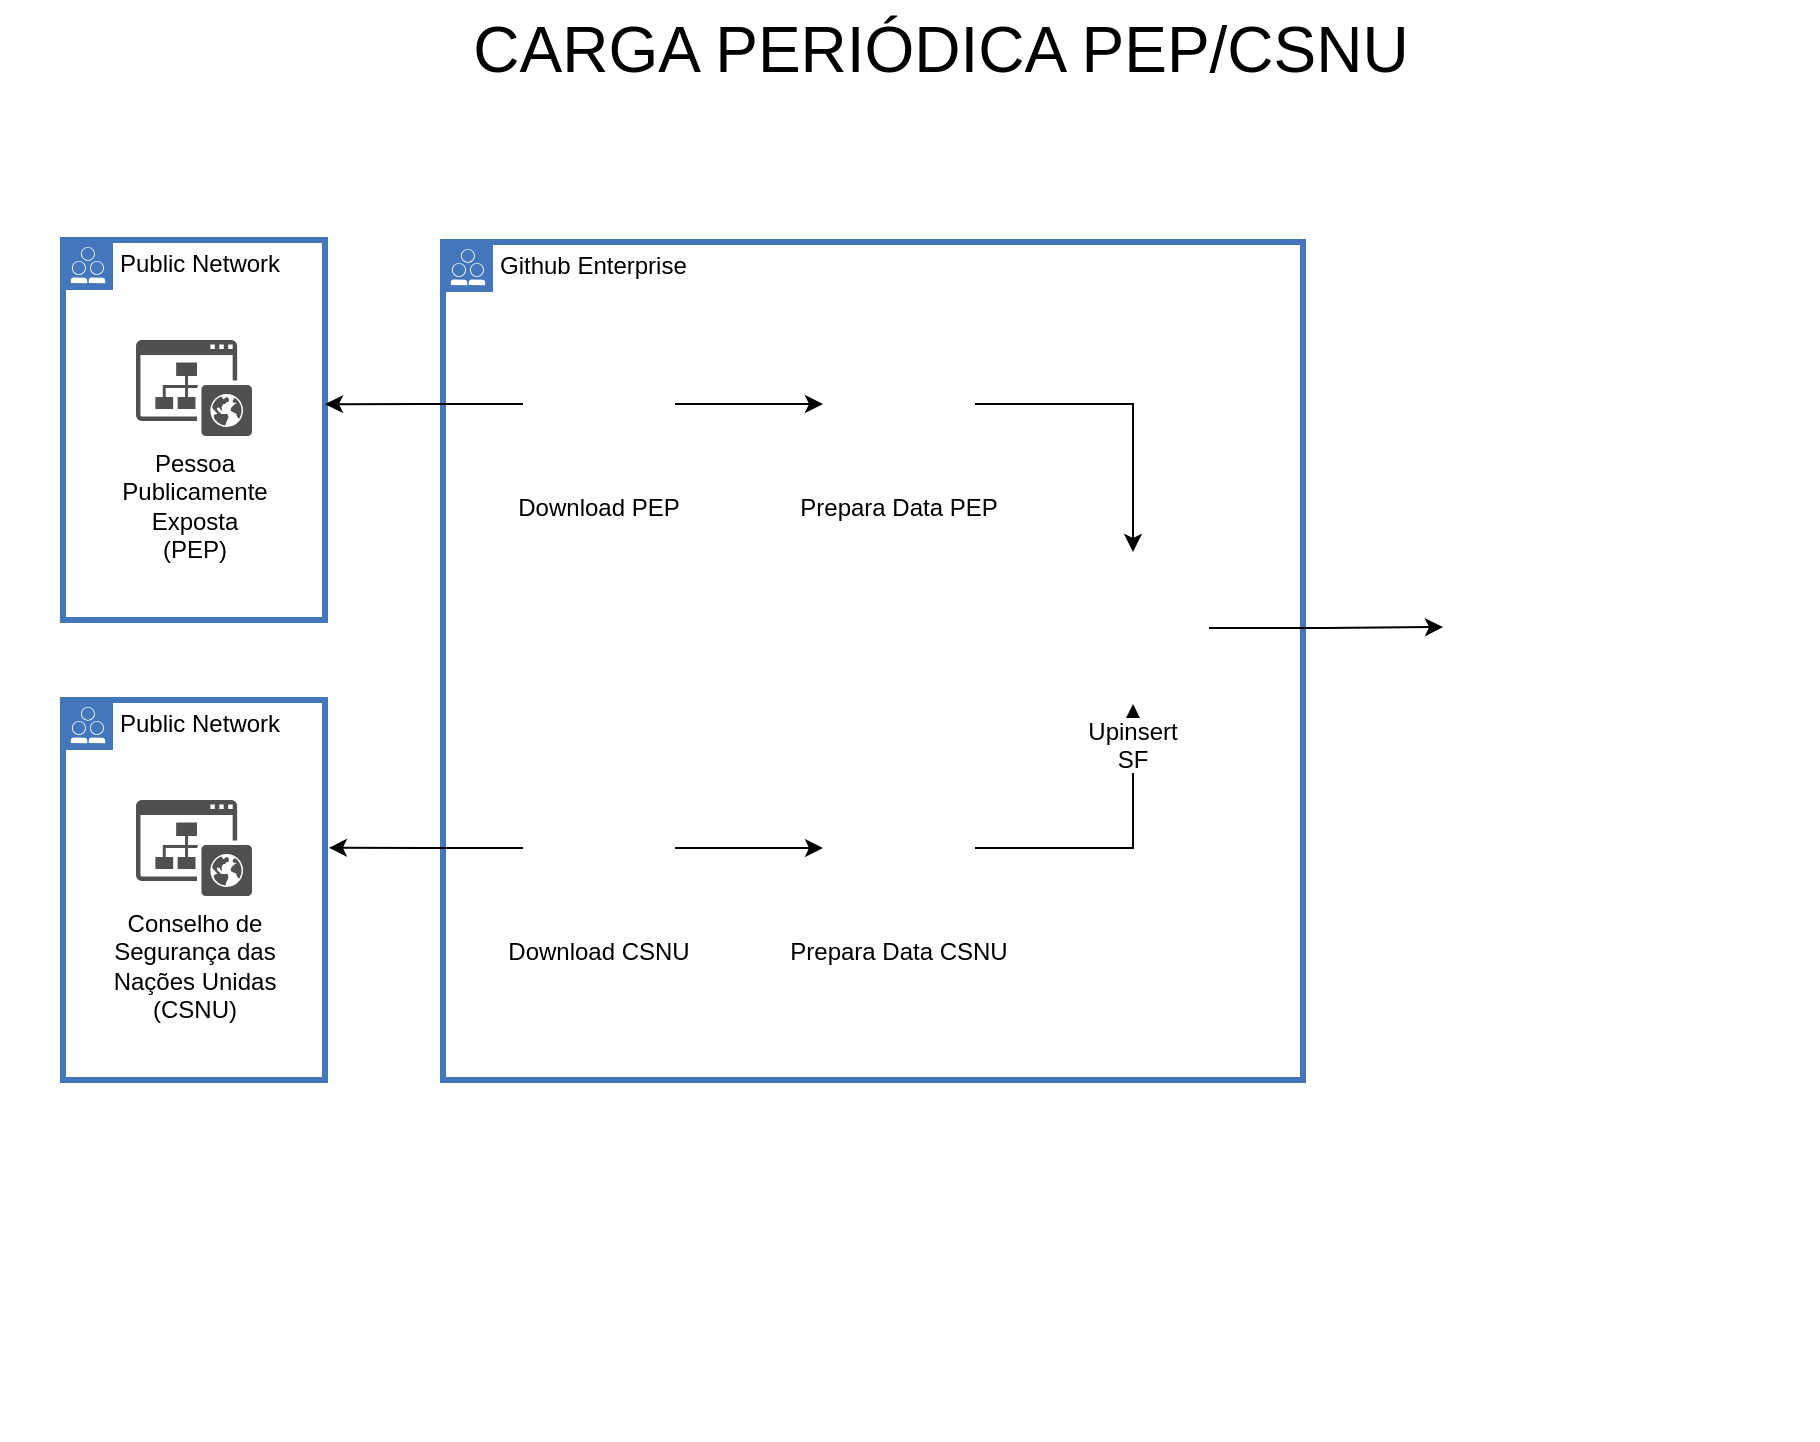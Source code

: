 <mxfile version="24.7.4">
  <diagram name="Página-1" id="-Vgco-XB8DVjGrvwzShZ">
    <mxGraphModel dx="2060" dy="1107" grid="1" gridSize="10" guides="1" tooltips="1" connect="1" arrows="1" fold="1" page="1" pageScale="1" pageWidth="1169" pageHeight="827" math="0" shadow="0">
      <root>
        <mxCell id="0" />
        <mxCell id="1" parent="0" />
        <mxCell id="Ze5r0wGW6DJFezeRPcf4-6" value="" style="shape=image;verticalLabelPosition=bottom;labelBackgroundColor=default;verticalAlign=top;aspect=fixed;imageAspect=0;image=https://www.nodejsera.com/library/assets/img/ga.png;" parent="1" vertex="1">
          <mxGeometry x="135.87" y="690" width="362" height="120" as="geometry" />
        </mxCell>
        <mxCell id="Ze5r0wGW6DJFezeRPcf4-7" value="Public Network" style="shape=mxgraph.ibm.box;prType=public;fontStyle=0;verticalAlign=top;align=left;spacingLeft=32;spacingTop=4;fillColor=none;rounded=0;whiteSpace=wrap;html=1;strokeColor=#4376BB;strokeWidth=3;dashed=0;container=1;spacing=-4;collapsible=0;expand=0;recursiveResize=0;" parent="1" vertex="1">
          <mxGeometry x="166.5" y="210" width="131" height="190" as="geometry" />
        </mxCell>
        <mxCell id="Ze5r0wGW6DJFezeRPcf4-2" value="Pessoa&lt;br&gt;Publicamente&lt;br&gt;Exposta&lt;br&gt;(PEP)" style="sketch=0;pointerEvents=1;shadow=0;dashed=0;html=1;strokeColor=none;fillColor=#505050;labelPosition=center;verticalLabelPosition=bottom;verticalAlign=top;outlineConnect=0;align=center;shape=mxgraph.office.sites.website_public;" parent="Ze5r0wGW6DJFezeRPcf4-7" vertex="1">
          <mxGeometry x="36.5" y="50" width="58" height="48" as="geometry" />
        </mxCell>
        <mxCell id="Ze5r0wGW6DJFezeRPcf4-8" value="Public Network" style="shape=mxgraph.ibm.box;prType=public;fontStyle=0;verticalAlign=top;align=left;spacingLeft=32;spacingTop=4;fillColor=none;rounded=0;whiteSpace=wrap;html=1;strokeColor=#4376BB;strokeWidth=3;dashed=0;container=1;spacing=-4;collapsible=0;expand=0;recursiveResize=0;" parent="1" vertex="1">
          <mxGeometry x="166.5" y="440" width="131" height="190" as="geometry" />
        </mxCell>
        <mxCell id="Ze5r0wGW6DJFezeRPcf4-3" value="Conselho de &lt;br&gt;Segurança das &lt;br&gt;Nações Unidas &lt;br&gt;(CSNU)" style="sketch=0;pointerEvents=1;shadow=0;dashed=0;html=1;strokeColor=none;fillColor=#505050;labelPosition=center;verticalLabelPosition=bottom;verticalAlign=top;outlineConnect=0;align=center;shape=mxgraph.office.sites.website_public;" parent="Ze5r0wGW6DJFezeRPcf4-8" vertex="1">
          <mxGeometry x="36.5" y="50" width="58" height="48" as="geometry" />
        </mxCell>
        <mxCell id="Ze5r0wGW6DJFezeRPcf4-10" value="Github Enterprise" style="shape=mxgraph.ibm.box;prType=public;fontStyle=0;verticalAlign=top;align=left;spacingLeft=32;spacingTop=4;fillColor=none;rounded=0;whiteSpace=wrap;html=1;strokeColor=#4376BB;strokeWidth=3;dashed=0;container=1;spacing=-4;collapsible=0;expand=0;recursiveResize=0;" parent="1" vertex="1">
          <mxGeometry x="356.5" y="211" width="430" height="419" as="geometry" />
        </mxCell>
        <mxCell id="Ze5r0wGW6DJFezeRPcf4-17" style="edgeStyle=orthogonalEdgeStyle;rounded=0;orthogonalLoop=1;jettySize=auto;html=1;" parent="Ze5r0wGW6DJFezeRPcf4-10" source="Ze5r0wGW6DJFezeRPcf4-4" target="Ze5r0wGW6DJFezeRPcf4-15" edge="1">
          <mxGeometry relative="1" as="geometry" />
        </mxCell>
        <mxCell id="Ze5r0wGW6DJFezeRPcf4-4" value="Download PEP" style="shape=image;verticalLabelPosition=bottom;labelBackgroundColor=default;verticalAlign=top;aspect=fixed;imageAspect=0;image=https://cdn.prod.website-files.com/6203daf47137054c031fa0e6/63306942721a28becf0ded7a_github-actions.svg;" parent="Ze5r0wGW6DJFezeRPcf4-10" vertex="1">
          <mxGeometry x="40" y="43" width="76" height="76" as="geometry" />
        </mxCell>
        <mxCell id="Ze5r0wGW6DJFezeRPcf4-18" style="edgeStyle=orthogonalEdgeStyle;rounded=0;orthogonalLoop=1;jettySize=auto;html=1;" parent="Ze5r0wGW6DJFezeRPcf4-10" source="Ze5r0wGW6DJFezeRPcf4-12" target="Ze5r0wGW6DJFezeRPcf4-16" edge="1">
          <mxGeometry relative="1" as="geometry" />
        </mxCell>
        <mxCell id="Ze5r0wGW6DJFezeRPcf4-12" value="Download CSNU" style="shape=image;verticalLabelPosition=bottom;labelBackgroundColor=default;verticalAlign=top;aspect=fixed;imageAspect=0;image=https://cdn.prod.website-files.com/6203daf47137054c031fa0e6/63306942721a28becf0ded7a_github-actions.svg;" parent="Ze5r0wGW6DJFezeRPcf4-10" vertex="1">
          <mxGeometry x="40" y="265" width="76" height="76" as="geometry" />
        </mxCell>
        <mxCell id="Ze5r0wGW6DJFezeRPcf4-20" style="edgeStyle=orthogonalEdgeStyle;rounded=0;orthogonalLoop=1;jettySize=auto;html=1;" parent="Ze5r0wGW6DJFezeRPcf4-10" source="Ze5r0wGW6DJFezeRPcf4-15" target="Ze5r0wGW6DJFezeRPcf4-19" edge="1">
          <mxGeometry relative="1" as="geometry" />
        </mxCell>
        <mxCell id="Ze5r0wGW6DJFezeRPcf4-15" value="Prepara Data PEP" style="shape=image;verticalLabelPosition=bottom;labelBackgroundColor=default;verticalAlign=top;aspect=fixed;imageAspect=0;image=https://cdn.prod.website-files.com/6203daf47137054c031fa0e6/63306942721a28becf0ded7a_github-actions.svg;" parent="Ze5r0wGW6DJFezeRPcf4-10" vertex="1">
          <mxGeometry x="190" y="43" width="76" height="76" as="geometry" />
        </mxCell>
        <mxCell id="Ze5r0wGW6DJFezeRPcf4-21" style="edgeStyle=orthogonalEdgeStyle;rounded=0;orthogonalLoop=1;jettySize=auto;html=1;" parent="Ze5r0wGW6DJFezeRPcf4-10" source="Ze5r0wGW6DJFezeRPcf4-16" target="Ze5r0wGW6DJFezeRPcf4-19" edge="1">
          <mxGeometry relative="1" as="geometry" />
        </mxCell>
        <mxCell id="Ze5r0wGW6DJFezeRPcf4-16" value="Prepara Data CSNU" style="shape=image;verticalLabelPosition=bottom;labelBackgroundColor=default;verticalAlign=top;aspect=fixed;imageAspect=0;image=https://cdn.prod.website-files.com/6203daf47137054c031fa0e6/63306942721a28becf0ded7a_github-actions.svg;" parent="Ze5r0wGW6DJFezeRPcf4-10" vertex="1">
          <mxGeometry x="190" y="265" width="76" height="76" as="geometry" />
        </mxCell>
        <mxCell id="Ze5r0wGW6DJFezeRPcf4-19" value="Upinsert&#xa;SF" style="shape=image;verticalLabelPosition=bottom;labelBackgroundColor=default;verticalAlign=top;aspect=fixed;imageAspect=0;image=https://cdn.prod.website-files.com/6203daf47137054c031fa0e6/63306942721a28becf0ded7a_github-actions.svg;" parent="Ze5r0wGW6DJFezeRPcf4-10" vertex="1">
          <mxGeometry x="307" y="155" width="76" height="76" as="geometry" />
        </mxCell>
        <mxCell id="Ze5r0wGW6DJFezeRPcf4-13" style="edgeStyle=orthogonalEdgeStyle;rounded=0;orthogonalLoop=1;jettySize=auto;html=1;entryX=1;entryY=0.432;entryDx=0;entryDy=0;entryPerimeter=0;" parent="1" source="Ze5r0wGW6DJFezeRPcf4-4" target="Ze5r0wGW6DJFezeRPcf4-7" edge="1">
          <mxGeometry relative="1" as="geometry" />
        </mxCell>
        <mxCell id="Ze5r0wGW6DJFezeRPcf4-14" style="edgeStyle=orthogonalEdgeStyle;rounded=0;orthogonalLoop=1;jettySize=auto;html=1;entryX=1.015;entryY=0.389;entryDx=0;entryDy=0;entryPerimeter=0;" parent="1" source="Ze5r0wGW6DJFezeRPcf4-12" target="Ze5r0wGW6DJFezeRPcf4-8" edge="1">
          <mxGeometry relative="1" as="geometry" />
        </mxCell>
        <mxCell id="Ze5r0wGW6DJFezeRPcf4-24" value="" style="shape=image;verticalLabelPosition=bottom;labelBackgroundColor=default;verticalAlign=top;aspect=fixed;imageAspect=0;image=https://mlohrktvfr9b.i.optimole.com/cb:fnc3.166/w:auto/h:auto/q:90/f:best/https://www.nerdstickers.com.br/wp-content/uploads/2022/10/products-1359-Salesforce-01.png;" parent="1" vertex="1">
          <mxGeometry x="856.5" y="310" width="187" height="187" as="geometry" />
        </mxCell>
        <mxCell id="gxDCbjF_Y-QUrPPdqp1H-1" style="edgeStyle=orthogonalEdgeStyle;rounded=0;orthogonalLoop=1;jettySize=auto;html=1;" edge="1" parent="1" source="Ze5r0wGW6DJFezeRPcf4-19" target="Ze5r0wGW6DJFezeRPcf4-24">
          <mxGeometry relative="1" as="geometry" />
        </mxCell>
        <mxCell id="gxDCbjF_Y-QUrPPdqp1H-2" value="CARGA PERIÓDICA PEP/CSNU" style="text;html=1;align=center;verticalAlign=middle;resizable=0;points=[];autosize=1;strokeColor=none;fillColor=none;fontSize=32;fontStyle=0" vertex="1" parent="1">
          <mxGeometry x="360" y="90" width="490" height="50" as="geometry" />
        </mxCell>
        <mxCell id="gxDCbjF_Y-QUrPPdqp1H-3" value="" style="shape=image;verticalLabelPosition=bottom;labelBackgroundColor=default;verticalAlign=top;aspect=fixed;imageAspect=0;image=https://dbmstools.com/images/dbms/apache-parquet.png;" vertex="1" parent="1">
          <mxGeometry x="465.87" y="719.38" width="183.75" height="61.25" as="geometry" />
        </mxCell>
        <mxCell id="gxDCbjF_Y-QUrPPdqp1H-4" value="" style="shape=image;verticalLabelPosition=bottom;labelBackgroundColor=default;verticalAlign=top;aspect=fixed;imageAspect=0;image=https://logos-world.net/wp-content/uploads/2021/10/Python-Logo.png;" vertex="1" parent="1">
          <mxGeometry x="675.87" y="703.75" width="164.44" height="92.5" as="geometry" />
        </mxCell>
        <mxCell id="gxDCbjF_Y-QUrPPdqp1H-5" value="" style="shape=image;verticalLabelPosition=bottom;labelBackgroundColor=default;verticalAlign=top;aspect=fixed;imageAspect=0;image=https://itechnasik.com/wp-content/uploads/2019/04/course-selenium.png;" vertex="1" parent="1">
          <mxGeometry x="865.87" y="710" width="141.26" height="70.63" as="geometry" />
        </mxCell>
      </root>
    </mxGraphModel>
  </diagram>
</mxfile>
